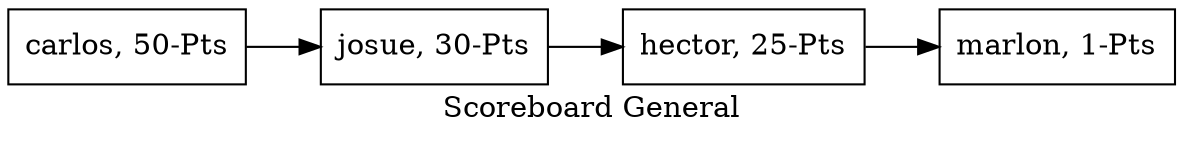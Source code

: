 digraph Scoreboard {
rankdir=LR;
Nodo0[shape=record,label="carlos, 50-Pts"];
Nodo1[shape=record,label="josue, 30-Pts"];
Nodo2[shape=record,label="hector, 25-Pts"];
Nodo3[shape=record,label="marlon, 1-Pts"];
Nodo0->Nodo1;
Nodo1->Nodo2;
Nodo2->Nodo3;
label="Scoreboard General";
}
